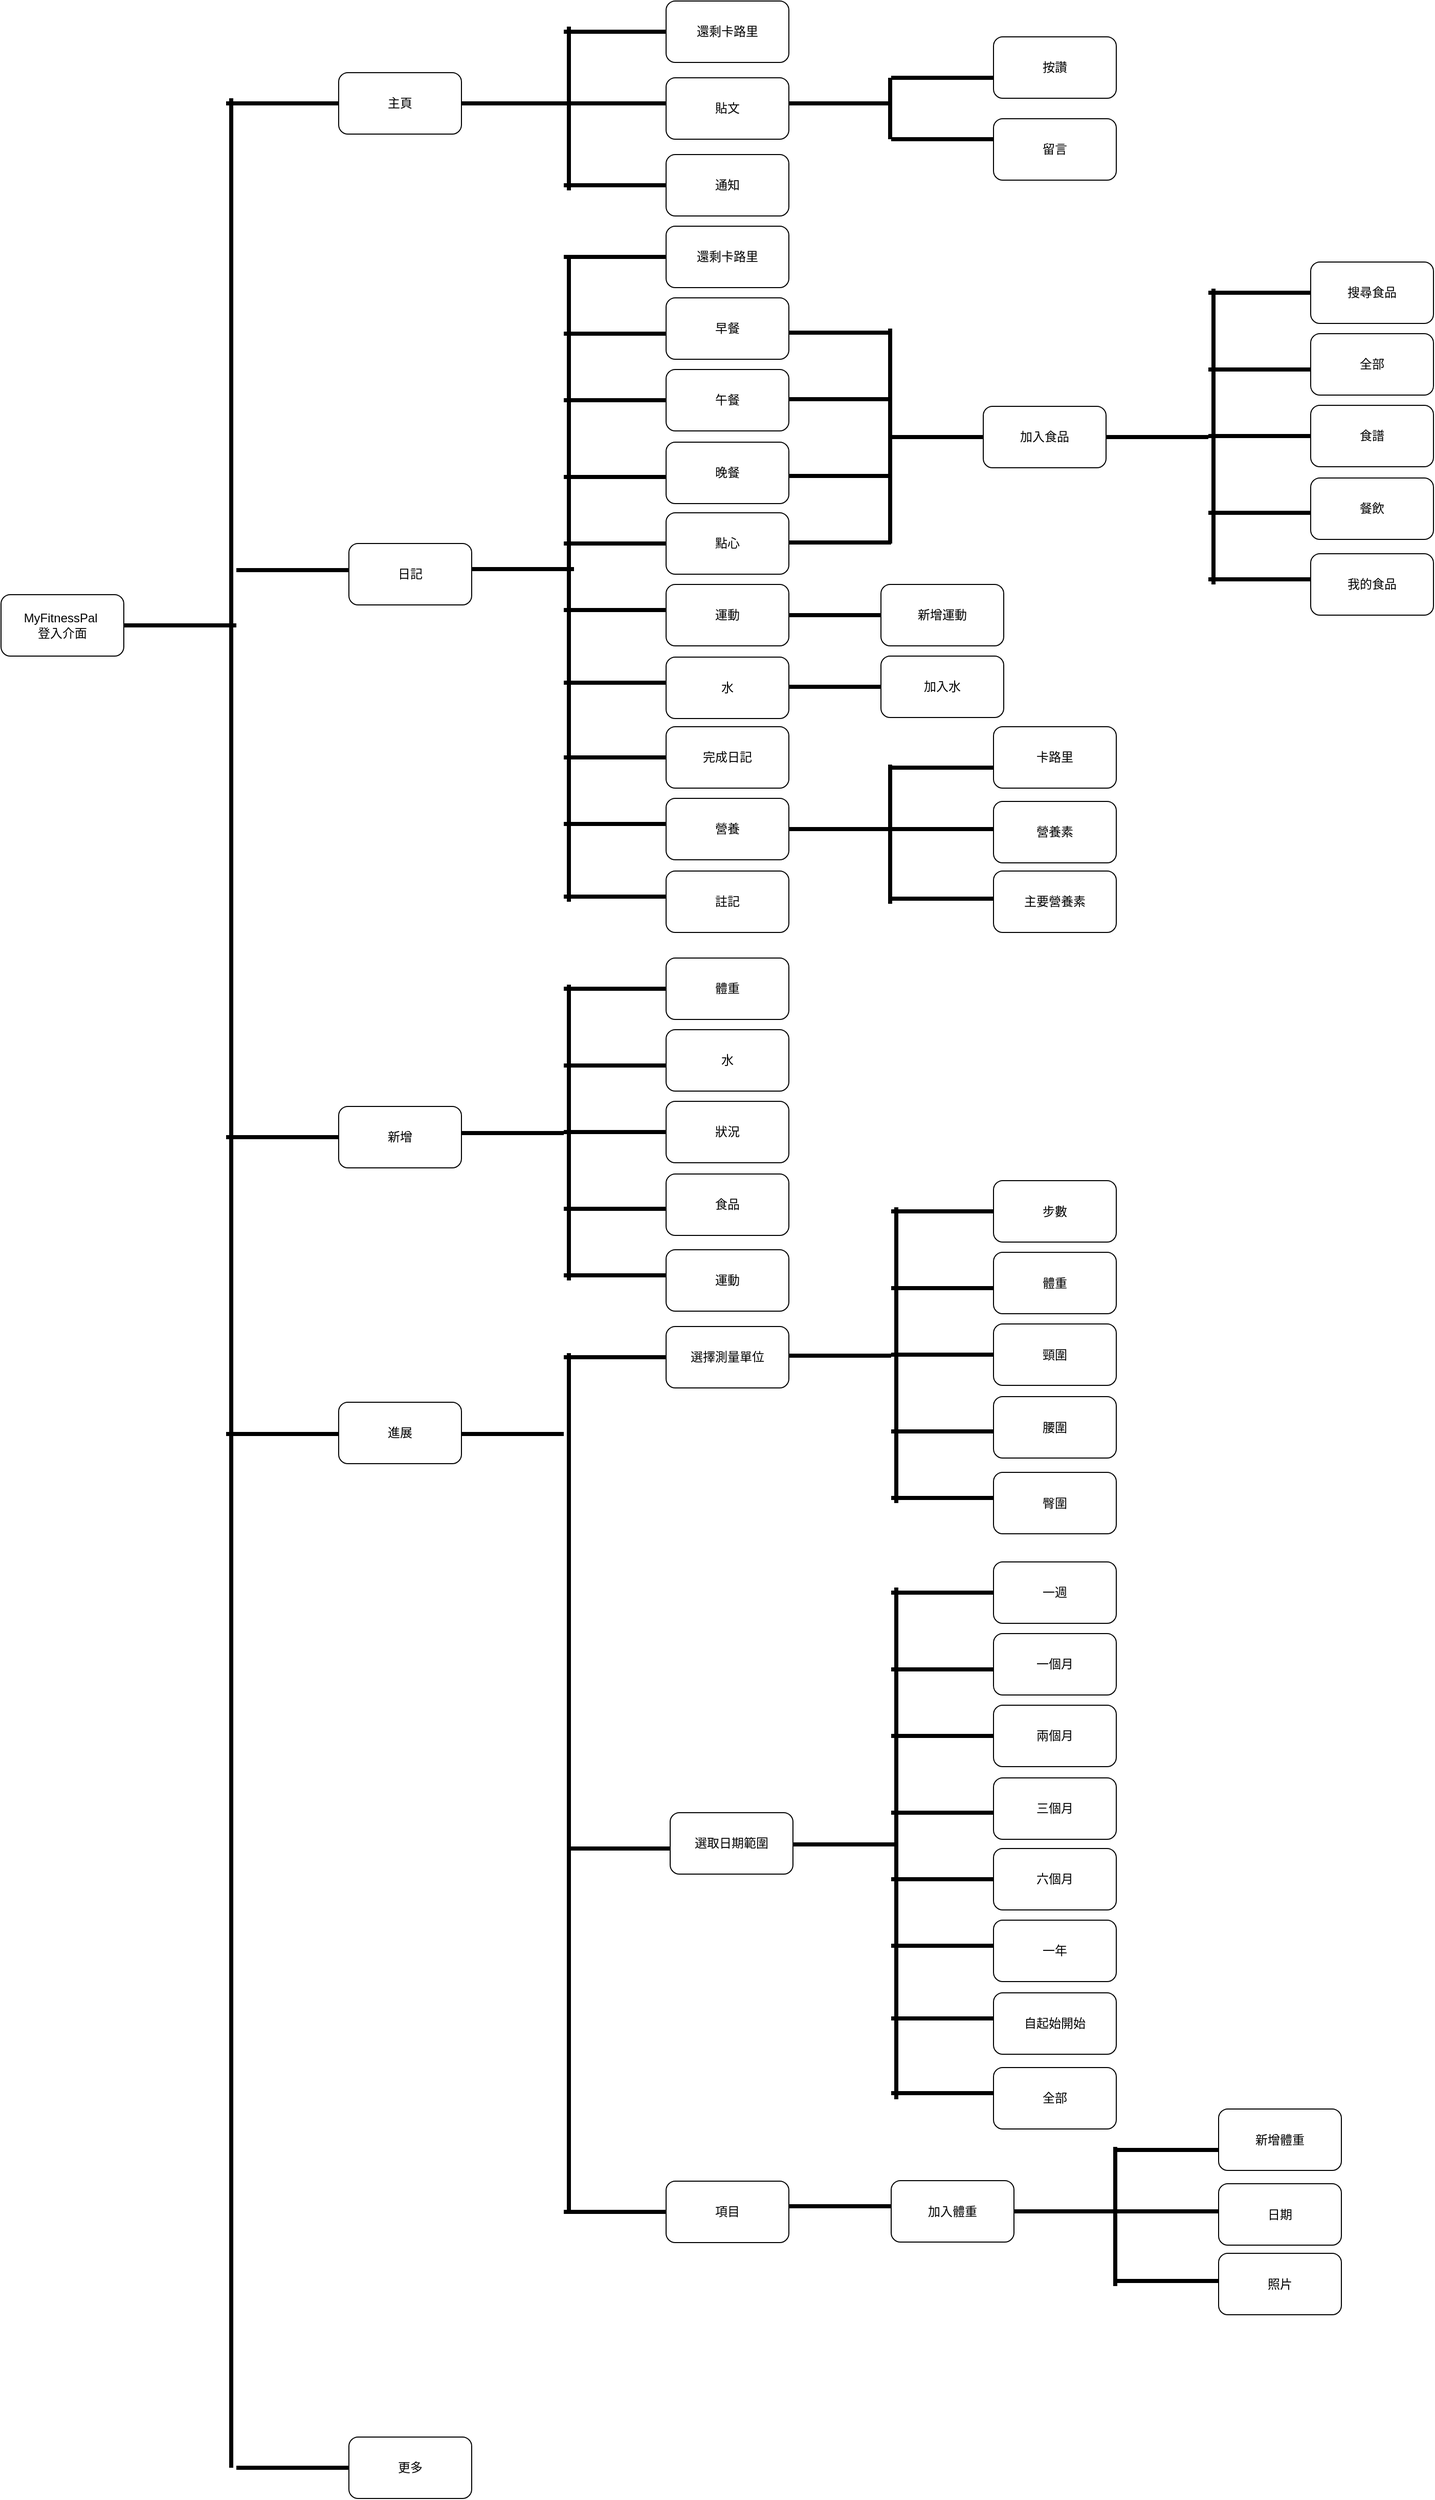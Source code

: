 <mxfile version="14.6.6" type="github">
  <diagram name="Page-1" id="9c096ad6-e400-ecc8-3e38-643d2caac077">
    <mxGraphModel dx="1351" dy="2116" grid="1" gridSize="10" guides="1" tooltips="1" connect="1" arrows="1" fold="1" page="1" pageScale="1.5" pageWidth="1169" pageHeight="826" background="#ffffff" math="0" shadow="0">
      <root>
        <mxCell id="0" style=";html=1;" />
        <mxCell id="1" style=";html=1;" parent="0" />
        <mxCell id="jpYt6es3VZ6jKKZ6gmWX-1" value="MyFitnessPal&amp;nbsp;&lt;br&gt;登入介面" style="rounded=1;whiteSpace=wrap;html=1;" vertex="1" parent="1">
          <mxGeometry x="260" y="390" width="120" height="60" as="geometry" />
        </mxCell>
        <mxCell id="jpYt6es3VZ6jKKZ6gmWX-4" value="" style="line;strokeWidth=4;html=1;perimeter=backbonePerimeter;points=[];outlineConnect=0;" vertex="1" parent="1">
          <mxGeometry x="490" y="361" width="110" height="10" as="geometry" />
        </mxCell>
        <mxCell id="jpYt6es3VZ6jKKZ6gmWX-7" value="" style="line;strokeWidth=4;html=1;perimeter=backbonePerimeter;points=[];outlineConnect=0;" vertex="1" parent="1">
          <mxGeometry x="480" y="915" width="110" height="10" as="geometry" />
        </mxCell>
        <mxCell id="jpYt6es3VZ6jKKZ6gmWX-8" value="" style="line;strokeWidth=4;html=1;perimeter=backbonePerimeter;points=[];outlineConnect=0;" vertex="1" parent="1">
          <mxGeometry x="480" y="1205" width="110" height="10" as="geometry" />
        </mxCell>
        <mxCell id="jpYt6es3VZ6jKKZ6gmWX-9" value="" style="line;strokeWidth=4;html=1;perimeter=backbonePerimeter;points=[];outlineConnect=0;flipH=0;flipV=1;" vertex="1" parent="1">
          <mxGeometry x="490" y="2215" width="110" height="10" as="geometry" />
        </mxCell>
        <mxCell id="jpYt6es3VZ6jKKZ6gmWX-10" value="" style="line;strokeWidth=4;html=1;perimeter=backbonePerimeter;points=[];outlineConnect=0;" vertex="1" parent="1">
          <mxGeometry x="380" y="300" width="110" height="240" as="geometry" />
        </mxCell>
        <mxCell id="jpYt6es3VZ6jKKZ6gmWX-12" value="主頁" style="rounded=1;whiteSpace=wrap;html=1;" vertex="1" parent="1">
          <mxGeometry x="590" y="-120" width="120" height="60" as="geometry" />
        </mxCell>
        <mxCell id="jpYt6es3VZ6jKKZ6gmWX-13" value="進展" style="rounded=1;whiteSpace=wrap;html=1;" vertex="1" parent="1">
          <mxGeometry x="590" y="1179" width="120" height="60" as="geometry" />
        </mxCell>
        <mxCell id="jpYt6es3VZ6jKKZ6gmWX-14" value="新增" style="rounded=1;whiteSpace=wrap;html=1;" vertex="1" parent="1">
          <mxGeometry x="590" y="890" width="120" height="60" as="geometry" />
        </mxCell>
        <mxCell id="jpYt6es3VZ6jKKZ6gmWX-15" value="日記" style="rounded=1;whiteSpace=wrap;html=1;" vertex="1" parent="1">
          <mxGeometry x="600" y="340" width="120" height="60" as="geometry" />
        </mxCell>
        <mxCell id="jpYt6es3VZ6jKKZ6gmWX-16" value="" style="line;strokeWidth=4;html=1;perimeter=backbonePerimeter;points=[];outlineConnect=0;" vertex="1" parent="1">
          <mxGeometry x="480" y="-95" width="110" height="10" as="geometry" />
        </mxCell>
        <mxCell id="jpYt6es3VZ6jKKZ6gmWX-17" value="更多" style="rounded=1;whiteSpace=wrap;html=1;flipH=1;flipV=0;" vertex="1" parent="1">
          <mxGeometry x="600" y="2190" width="120" height="60" as="geometry" />
        </mxCell>
        <mxCell id="jpYt6es3VZ6jKKZ6gmWX-20" value="" style="line;strokeWidth=4;html=1;perimeter=backbonePerimeter;points=[];outlineConnect=0;" vertex="1" parent="1">
          <mxGeometry x="710" y="-95" width="100" height="10" as="geometry" />
        </mxCell>
        <mxCell id="jpYt6es3VZ6jKKZ6gmWX-21" value="" style="line;strokeWidth=4;direction=south;html=1;perimeter=backbonePerimeter;points=[];outlineConnect=0;" vertex="1" parent="1">
          <mxGeometry x="810" y="-165" width="10" height="160" as="geometry" />
        </mxCell>
        <mxCell id="jpYt6es3VZ6jKKZ6gmWX-22" value="" style="line;strokeWidth=4;html=1;perimeter=backbonePerimeter;points=[];outlineConnect=0;" vertex="1" parent="1">
          <mxGeometry x="810" y="-165" width="100" height="10" as="geometry" />
        </mxCell>
        <mxCell id="jpYt6es3VZ6jKKZ6gmWX-23" value="" style="line;strokeWidth=4;html=1;perimeter=backbonePerimeter;points=[];outlineConnect=0;" vertex="1" parent="1">
          <mxGeometry x="810" y="-15" width="100" height="10" as="geometry" />
        </mxCell>
        <mxCell id="jpYt6es3VZ6jKKZ6gmWX-24" value="" style="line;strokeWidth=4;html=1;perimeter=backbonePerimeter;points=[];outlineConnect=0;" vertex="1" parent="1">
          <mxGeometry x="810" y="-95" width="100" height="10" as="geometry" />
        </mxCell>
        <mxCell id="jpYt6es3VZ6jKKZ6gmWX-25" value="通知" style="rounded=1;whiteSpace=wrap;html=1;" vertex="1" parent="1">
          <mxGeometry x="910" y="-40" width="120" height="60" as="geometry" />
        </mxCell>
        <mxCell id="jpYt6es3VZ6jKKZ6gmWX-26" value="貼文" style="rounded=1;whiteSpace=wrap;html=1;" vertex="1" parent="1">
          <mxGeometry x="910" y="-115" width="120" height="60" as="geometry" />
        </mxCell>
        <mxCell id="jpYt6es3VZ6jKKZ6gmWX-27" value="還剩卡路里" style="rounded=1;whiteSpace=wrap;html=1;" vertex="1" parent="1">
          <mxGeometry x="910" y="-190" width="120" height="60" as="geometry" />
        </mxCell>
        <mxCell id="jpYt6es3VZ6jKKZ6gmWX-28" value="" style="line;strokeWidth=4;html=1;perimeter=backbonePerimeter;points=[];outlineConnect=0;" vertex="1" parent="1">
          <mxGeometry x="1130" y="-60" width="100" height="10" as="geometry" />
        </mxCell>
        <mxCell id="jpYt6es3VZ6jKKZ6gmWX-29" value="" style="line;strokeWidth=4;html=1;perimeter=backbonePerimeter;points=[];outlineConnect=0;" vertex="1" parent="1">
          <mxGeometry x="1030" y="-95" width="100" height="10" as="geometry" />
        </mxCell>
        <mxCell id="jpYt6es3VZ6jKKZ6gmWX-30" value="" style="line;strokeWidth=4;html=1;perimeter=backbonePerimeter;points=[];outlineConnect=0;" vertex="1" parent="1">
          <mxGeometry x="1130" y="-120" width="100" height="10" as="geometry" />
        </mxCell>
        <mxCell id="jpYt6es3VZ6jKKZ6gmWX-31" value="" style="line;strokeWidth=4;direction=south;html=1;perimeter=backbonePerimeter;points=[];outlineConnect=0;" vertex="1" parent="1">
          <mxGeometry x="1124" y="-115" width="10" height="60" as="geometry" />
        </mxCell>
        <mxCell id="jpYt6es3VZ6jKKZ6gmWX-32" value="留言" style="rounded=1;whiteSpace=wrap;html=1;" vertex="1" parent="1">
          <mxGeometry x="1230" y="-75" width="120" height="60" as="geometry" />
        </mxCell>
        <mxCell id="jpYt6es3VZ6jKKZ6gmWX-33" value="按讚" style="rounded=1;whiteSpace=wrap;html=1;" vertex="1" parent="1">
          <mxGeometry x="1230" y="-155" width="120" height="60" as="geometry" />
        </mxCell>
        <mxCell id="jpYt6es3VZ6jKKZ6gmWX-34" value="" style="line;strokeWidth=4;html=1;perimeter=backbonePerimeter;points=[];outlineConnect=0;" vertex="1" parent="1">
          <mxGeometry x="720" y="360" width="100" height="10" as="geometry" />
        </mxCell>
        <mxCell id="jpYt6es3VZ6jKKZ6gmWX-36" value="" style="line;strokeWidth=4;direction=south;html=1;perimeter=backbonePerimeter;points=[];outlineConnect=0;" vertex="1" parent="1">
          <mxGeometry x="810" y="60" width="10" height="630" as="geometry" />
        </mxCell>
        <mxCell id="jpYt6es3VZ6jKKZ6gmWX-37" value="" style="line;strokeWidth=4;html=1;perimeter=backbonePerimeter;points=[];outlineConnect=0;" vertex="1" parent="1">
          <mxGeometry x="810" y="55" width="100" height="10" as="geometry" />
        </mxCell>
        <mxCell id="jpYt6es3VZ6jKKZ6gmWX-38" value="" style="line;strokeWidth=4;html=1;perimeter=backbonePerimeter;points=[];outlineConnect=0;" vertex="1" parent="1">
          <mxGeometry x="810" y="335" width="100" height="10" as="geometry" />
        </mxCell>
        <mxCell id="jpYt6es3VZ6jKKZ6gmWX-39" value="" style="line;strokeWidth=4;html=1;perimeter=backbonePerimeter;points=[];outlineConnect=0;" vertex="1" parent="1">
          <mxGeometry x="810" y="400" width="100" height="10" as="geometry" />
        </mxCell>
        <mxCell id="jpYt6es3VZ6jKKZ6gmWX-40" value="" style="line;strokeWidth=4;html=1;perimeter=backbonePerimeter;points=[];outlineConnect=0;" vertex="1" parent="1">
          <mxGeometry x="810" y="130" width="100" height="10" as="geometry" />
        </mxCell>
        <mxCell id="jpYt6es3VZ6jKKZ6gmWX-41" value="" style="line;strokeWidth=4;html=1;perimeter=backbonePerimeter;points=[];outlineConnect=0;" vertex="1" parent="1">
          <mxGeometry x="810" y="195" width="100" height="10" as="geometry" />
        </mxCell>
        <mxCell id="jpYt6es3VZ6jKKZ6gmWX-42" value="" style="line;strokeWidth=4;html=1;perimeter=backbonePerimeter;points=[];outlineConnect=0;" vertex="1" parent="1">
          <mxGeometry x="810" y="270" width="100" height="10" as="geometry" />
        </mxCell>
        <mxCell id="jpYt6es3VZ6jKKZ6gmWX-44" value="" style="line;strokeWidth=4;direction=south;html=1;perimeter=backbonePerimeter;points=[];outlineConnect=0;" vertex="1" parent="1">
          <mxGeometry x="480" y="-95" width="10" height="2315" as="geometry" />
        </mxCell>
        <mxCell id="jpYt6es3VZ6jKKZ6gmWX-45" value="還剩卡路里" style="rounded=1;whiteSpace=wrap;html=1;" vertex="1" parent="1">
          <mxGeometry x="910" y="30" width="120" height="60" as="geometry" />
        </mxCell>
        <mxCell id="jpYt6es3VZ6jKKZ6gmWX-46" value="早餐" style="rounded=1;whiteSpace=wrap;html=1;" vertex="1" parent="1">
          <mxGeometry x="910" y="100" width="120" height="60" as="geometry" />
        </mxCell>
        <mxCell id="jpYt6es3VZ6jKKZ6gmWX-47" value="午餐" style="rounded=1;whiteSpace=wrap;html=1;" vertex="1" parent="1">
          <mxGeometry x="910" y="170" width="120" height="60" as="geometry" />
        </mxCell>
        <mxCell id="jpYt6es3VZ6jKKZ6gmWX-48" value="晚餐" style="rounded=1;whiteSpace=wrap;html=1;" vertex="1" parent="1">
          <mxGeometry x="910" y="241" width="120" height="60" as="geometry" />
        </mxCell>
        <mxCell id="jpYt6es3VZ6jKKZ6gmWX-49" value="點心" style="rounded=1;whiteSpace=wrap;html=1;" vertex="1" parent="1">
          <mxGeometry x="910" y="310" width="120" height="60" as="geometry" />
        </mxCell>
        <mxCell id="jpYt6es3VZ6jKKZ6gmWX-50" value="運動" style="rounded=1;whiteSpace=wrap;html=1;" vertex="1" parent="1">
          <mxGeometry x="910" y="380" width="120" height="60" as="geometry" />
        </mxCell>
        <mxCell id="jpYt6es3VZ6jKKZ6gmWX-51" value="" style="line;strokeWidth=4;html=1;perimeter=backbonePerimeter;points=[];outlineConnect=0;" vertex="1" parent="1">
          <mxGeometry x="810" y="471" width="100" height="10" as="geometry" />
        </mxCell>
        <mxCell id="jpYt6es3VZ6jKKZ6gmWX-52" value="水" style="rounded=1;whiteSpace=wrap;html=1;" vertex="1" parent="1">
          <mxGeometry x="910" y="451" width="120" height="60" as="geometry" />
        </mxCell>
        <mxCell id="jpYt6es3VZ6jKKZ6gmWX-53" value="" style="line;strokeWidth=4;html=1;perimeter=backbonePerimeter;points=[];outlineConnect=0;" vertex="1" parent="1">
          <mxGeometry x="810" y="544" width="100" height="10" as="geometry" />
        </mxCell>
        <mxCell id="jpYt6es3VZ6jKKZ6gmWX-54" value="" style="line;strokeWidth=4;html=1;perimeter=backbonePerimeter;points=[];outlineConnect=0;" vertex="1" parent="1">
          <mxGeometry x="810" y="609" width="100" height="10" as="geometry" />
        </mxCell>
        <mxCell id="jpYt6es3VZ6jKKZ6gmWX-55" value="完成日記" style="rounded=1;whiteSpace=wrap;html=1;" vertex="1" parent="1">
          <mxGeometry x="910" y="519" width="120" height="60" as="geometry" />
        </mxCell>
        <mxCell id="jpYt6es3VZ6jKKZ6gmWX-56" value="營養" style="rounded=1;whiteSpace=wrap;html=1;" vertex="1" parent="1">
          <mxGeometry x="910" y="589" width="120" height="60" as="geometry" />
        </mxCell>
        <mxCell id="jpYt6es3VZ6jKKZ6gmWX-57" value="" style="line;strokeWidth=4;html=1;perimeter=backbonePerimeter;points=[];outlineConnect=0;" vertex="1" parent="1">
          <mxGeometry x="810" y="680" width="100" height="10" as="geometry" />
        </mxCell>
        <mxCell id="jpYt6es3VZ6jKKZ6gmWX-58" value="註記" style="rounded=1;whiteSpace=wrap;html=1;" vertex="1" parent="1">
          <mxGeometry x="910" y="660" width="120" height="60" as="geometry" />
        </mxCell>
        <mxCell id="jpYt6es3VZ6jKKZ6gmWX-78" value="" style="line;strokeWidth=4;html=1;perimeter=backbonePerimeter;points=[];outlineConnect=0;direction=east;" vertex="1" parent="1">
          <mxGeometry x="1030" y="334" width="100" height="10" as="geometry" />
        </mxCell>
        <mxCell id="jpYt6es3VZ6jKKZ6gmWX-79" value="" style="line;strokeWidth=4;html=1;perimeter=backbonePerimeter;points=[];outlineConnect=0;direction=east;" vertex="1" parent="1">
          <mxGeometry x="1030" y="129" width="100" height="10" as="geometry" />
        </mxCell>
        <mxCell id="jpYt6es3VZ6jKKZ6gmWX-80" value="" style="line;strokeWidth=4;html=1;perimeter=backbonePerimeter;points=[];outlineConnect=0;direction=east;" vertex="1" parent="1">
          <mxGeometry x="1030" y="194" width="100" height="10" as="geometry" />
        </mxCell>
        <mxCell id="jpYt6es3VZ6jKKZ6gmWX-81" value="" style="line;strokeWidth=4;html=1;perimeter=backbonePerimeter;points=[];outlineConnect=0;direction=east;" vertex="1" parent="1">
          <mxGeometry x="1030" y="269" width="100" height="10" as="geometry" />
        </mxCell>
        <mxCell id="jpYt6es3VZ6jKKZ6gmWX-87" value="" style="line;strokeWidth=4;direction=south;html=1;perimeter=backbonePerimeter;points=[];outlineConnect=0;" vertex="1" parent="1">
          <mxGeometry x="1124" y="130" width="10" height="210" as="geometry" />
        </mxCell>
        <mxCell id="jpYt6es3VZ6jKKZ6gmWX-88" value="" style="line;strokeWidth=4;html=1;perimeter=backbonePerimeter;points=[];outlineConnect=0;direction=east;" vertex="1" parent="1">
          <mxGeometry x="1130" y="231" width="100" height="10" as="geometry" />
        </mxCell>
        <mxCell id="jpYt6es3VZ6jKKZ6gmWX-89" value="加入食品" style="rounded=1;whiteSpace=wrap;html=1;" vertex="1" parent="1">
          <mxGeometry x="1220" y="206" width="120" height="60" as="geometry" />
        </mxCell>
        <mxCell id="jpYt6es3VZ6jKKZ6gmWX-96" value="" style="line;strokeWidth=4;html=1;perimeter=backbonePerimeter;points=[];outlineConnect=0;direction=east;" vertex="1" parent="1">
          <mxGeometry x="1340" y="231" width="100" height="10" as="geometry" />
        </mxCell>
        <mxCell id="jpYt6es3VZ6jKKZ6gmWX-97" value="" style="line;strokeWidth=4;html=1;perimeter=backbonePerimeter;points=[];outlineConnect=0;" vertex="1" parent="1">
          <mxGeometry x="1440" y="90" width="100" height="10" as="geometry" />
        </mxCell>
        <mxCell id="jpYt6es3VZ6jKKZ6gmWX-98" value="" style="line;strokeWidth=4;html=1;perimeter=backbonePerimeter;points=[];outlineConnect=0;" vertex="1" parent="1">
          <mxGeometry x="1440" y="370" width="100" height="10" as="geometry" />
        </mxCell>
        <mxCell id="jpYt6es3VZ6jKKZ6gmWX-99" value="" style="line;strokeWidth=4;html=1;perimeter=backbonePerimeter;points=[];outlineConnect=0;" vertex="1" parent="1">
          <mxGeometry x="1440" y="165" width="100" height="10" as="geometry" />
        </mxCell>
        <mxCell id="jpYt6es3VZ6jKKZ6gmWX-100" value="" style="line;strokeWidth=4;html=1;perimeter=backbonePerimeter;points=[];outlineConnect=0;" vertex="1" parent="1">
          <mxGeometry x="1440" y="230" width="100" height="10" as="geometry" />
        </mxCell>
        <mxCell id="jpYt6es3VZ6jKKZ6gmWX-101" value="" style="line;strokeWidth=4;html=1;perimeter=backbonePerimeter;points=[];outlineConnect=0;" vertex="1" parent="1">
          <mxGeometry x="1440" y="305" width="100" height="10" as="geometry" />
        </mxCell>
        <mxCell id="jpYt6es3VZ6jKKZ6gmWX-102" value="搜尋食品" style="rounded=1;whiteSpace=wrap;html=1;" vertex="1" parent="1">
          <mxGeometry x="1540" y="65" width="120" height="60" as="geometry" />
        </mxCell>
        <mxCell id="jpYt6es3VZ6jKKZ6gmWX-103" value="全部" style="rounded=1;whiteSpace=wrap;html=1;" vertex="1" parent="1">
          <mxGeometry x="1540" y="135" width="120" height="60" as="geometry" />
        </mxCell>
        <mxCell id="jpYt6es3VZ6jKKZ6gmWX-104" value="食譜" style="rounded=1;whiteSpace=wrap;html=1;" vertex="1" parent="1">
          <mxGeometry x="1540" y="205" width="120" height="60" as="geometry" />
        </mxCell>
        <mxCell id="jpYt6es3VZ6jKKZ6gmWX-105" value="餐飲" style="rounded=1;whiteSpace=wrap;html=1;" vertex="1" parent="1">
          <mxGeometry x="1540" y="276" width="120" height="60" as="geometry" />
        </mxCell>
        <mxCell id="jpYt6es3VZ6jKKZ6gmWX-106" value="我的食品" style="rounded=1;whiteSpace=wrap;html=1;" vertex="1" parent="1">
          <mxGeometry x="1540" y="350" width="120" height="60" as="geometry" />
        </mxCell>
        <mxCell id="jpYt6es3VZ6jKKZ6gmWX-107" value="" style="line;strokeWidth=4;direction=south;html=1;perimeter=backbonePerimeter;points=[];outlineConnect=0;" vertex="1" parent="1">
          <mxGeometry x="1440" y="91" width="10" height="289" as="geometry" />
        </mxCell>
        <mxCell id="jpYt6es3VZ6jKKZ6gmWX-110" value="" style="line;strokeWidth=4;html=1;perimeter=backbonePerimeter;points=[];outlineConnect=0;direction=east;" vertex="1" parent="1">
          <mxGeometry x="1030" y="405" width="100" height="10" as="geometry" />
        </mxCell>
        <mxCell id="jpYt6es3VZ6jKKZ6gmWX-111" value="新增運動" style="rounded=1;whiteSpace=wrap;html=1;" vertex="1" parent="1">
          <mxGeometry x="1120" y="380" width="120" height="60" as="geometry" />
        </mxCell>
        <mxCell id="jpYt6es3VZ6jKKZ6gmWX-112" value="" style="line;strokeWidth=4;html=1;perimeter=backbonePerimeter;points=[];outlineConnect=0;direction=east;" vertex="1" parent="1">
          <mxGeometry x="1030" y="475" width="100" height="10" as="geometry" />
        </mxCell>
        <mxCell id="jpYt6es3VZ6jKKZ6gmWX-113" value="加入水" style="rounded=1;whiteSpace=wrap;html=1;" vertex="1" parent="1">
          <mxGeometry x="1120" y="450" width="120" height="60" as="geometry" />
        </mxCell>
        <mxCell id="jpYt6es3VZ6jKKZ6gmWX-114" value="" style="line;strokeWidth=4;html=1;perimeter=backbonePerimeter;points=[];outlineConnect=0;" vertex="1" parent="1">
          <mxGeometry x="1130" y="614" width="100" height="10" as="geometry" />
        </mxCell>
        <mxCell id="jpYt6es3VZ6jKKZ6gmWX-115" value="" style="line;strokeWidth=4;html=1;perimeter=backbonePerimeter;points=[];outlineConnect=0;" vertex="1" parent="1">
          <mxGeometry x="1030" y="614" width="100" height="10" as="geometry" />
        </mxCell>
        <mxCell id="jpYt6es3VZ6jKKZ6gmWX-116" value="" style="line;strokeWidth=4;html=1;perimeter=backbonePerimeter;points=[];outlineConnect=0;" vertex="1" parent="1">
          <mxGeometry x="1130" y="554" width="100" height="10" as="geometry" />
        </mxCell>
        <mxCell id="jpYt6es3VZ6jKKZ6gmWX-117" value="" style="line;strokeWidth=4;direction=south;html=1;perimeter=backbonePerimeter;points=[];outlineConnect=0;" vertex="1" parent="1">
          <mxGeometry x="1124" y="556" width="10" height="136" as="geometry" />
        </mxCell>
        <mxCell id="jpYt6es3VZ6jKKZ6gmWX-118" value="營養素" style="rounded=1;whiteSpace=wrap;html=1;" vertex="1" parent="1">
          <mxGeometry x="1230" y="592" width="120" height="60" as="geometry" />
        </mxCell>
        <mxCell id="jpYt6es3VZ6jKKZ6gmWX-119" value="卡路里" style="rounded=1;whiteSpace=wrap;html=1;" vertex="1" parent="1">
          <mxGeometry x="1230" y="519" width="120" height="60" as="geometry" />
        </mxCell>
        <mxCell id="jpYt6es3VZ6jKKZ6gmWX-120" value="" style="line;strokeWidth=4;html=1;perimeter=backbonePerimeter;points=[];outlineConnect=0;" vertex="1" parent="1">
          <mxGeometry x="1130" y="682" width="100" height="10" as="geometry" />
        </mxCell>
        <mxCell id="jpYt6es3VZ6jKKZ6gmWX-121" value="主要營養素" style="rounded=1;whiteSpace=wrap;html=1;" vertex="1" parent="1">
          <mxGeometry x="1230" y="660" width="120" height="60" as="geometry" />
        </mxCell>
        <mxCell id="jpYt6es3VZ6jKKZ6gmWX-122" value="" style="line;strokeWidth=4;html=1;perimeter=backbonePerimeter;points=[];outlineConnect=0;direction=east;" vertex="1" parent="1">
          <mxGeometry x="710" y="911" width="100" height="10" as="geometry" />
        </mxCell>
        <mxCell id="jpYt6es3VZ6jKKZ6gmWX-123" value="" style="line;strokeWidth=4;html=1;perimeter=backbonePerimeter;points=[];outlineConnect=0;" vertex="1" parent="1">
          <mxGeometry x="810" y="770" width="100" height="10" as="geometry" />
        </mxCell>
        <mxCell id="jpYt6es3VZ6jKKZ6gmWX-124" value="" style="line;strokeWidth=4;html=1;perimeter=backbonePerimeter;points=[];outlineConnect=0;" vertex="1" parent="1">
          <mxGeometry x="810" y="1050" width="100" height="10" as="geometry" />
        </mxCell>
        <mxCell id="jpYt6es3VZ6jKKZ6gmWX-125" value="" style="line;strokeWidth=4;html=1;perimeter=backbonePerimeter;points=[];outlineConnect=0;" vertex="1" parent="1">
          <mxGeometry x="810" y="845" width="100" height="10" as="geometry" />
        </mxCell>
        <mxCell id="jpYt6es3VZ6jKKZ6gmWX-126" value="" style="line;strokeWidth=4;html=1;perimeter=backbonePerimeter;points=[];outlineConnect=0;" vertex="1" parent="1">
          <mxGeometry x="810" y="910" width="100" height="10" as="geometry" />
        </mxCell>
        <mxCell id="jpYt6es3VZ6jKKZ6gmWX-127" value="" style="line;strokeWidth=4;html=1;perimeter=backbonePerimeter;points=[];outlineConnect=0;" vertex="1" parent="1">
          <mxGeometry x="810" y="985" width="100" height="10" as="geometry" />
        </mxCell>
        <mxCell id="jpYt6es3VZ6jKKZ6gmWX-128" value="體重" style="rounded=1;whiteSpace=wrap;html=1;" vertex="1" parent="1">
          <mxGeometry x="910" y="745" width="120" height="60" as="geometry" />
        </mxCell>
        <mxCell id="jpYt6es3VZ6jKKZ6gmWX-129" value="水" style="rounded=1;whiteSpace=wrap;html=1;" vertex="1" parent="1">
          <mxGeometry x="910" y="815" width="120" height="60" as="geometry" />
        </mxCell>
        <mxCell id="jpYt6es3VZ6jKKZ6gmWX-130" value="狀況" style="rounded=1;whiteSpace=wrap;html=1;" vertex="1" parent="1">
          <mxGeometry x="910" y="885" width="120" height="60" as="geometry" />
        </mxCell>
        <mxCell id="jpYt6es3VZ6jKKZ6gmWX-131" value="食品" style="rounded=1;whiteSpace=wrap;html=1;" vertex="1" parent="1">
          <mxGeometry x="910" y="956" width="120" height="60" as="geometry" />
        </mxCell>
        <mxCell id="jpYt6es3VZ6jKKZ6gmWX-132" value="運動" style="rounded=1;whiteSpace=wrap;html=1;" vertex="1" parent="1">
          <mxGeometry x="910" y="1030" width="120" height="60" as="geometry" />
        </mxCell>
        <mxCell id="jpYt6es3VZ6jKKZ6gmWX-133" value="" style="line;strokeWidth=4;direction=south;html=1;perimeter=backbonePerimeter;points=[];outlineConnect=0;" vertex="1" parent="1">
          <mxGeometry x="810" y="771" width="10" height="289" as="geometry" />
        </mxCell>
        <mxCell id="jpYt6es3VZ6jKKZ6gmWX-134" value="" style="line;strokeWidth=4;html=1;perimeter=backbonePerimeter;points=[];outlineConnect=0;direction=east;" vertex="1" parent="1">
          <mxGeometry x="710" y="1205" width="100" height="10" as="geometry" />
        </mxCell>
        <mxCell id="jpYt6es3VZ6jKKZ6gmWX-135" value="" style="line;strokeWidth=4;html=1;perimeter=backbonePerimeter;points=[];outlineConnect=0;" vertex="1" parent="1">
          <mxGeometry x="810" y="1130" width="100" height="10" as="geometry" />
        </mxCell>
        <mxCell id="jpYt6es3VZ6jKKZ6gmWX-137" value="" style="line;strokeWidth=4;html=1;perimeter=backbonePerimeter;points=[];outlineConnect=0;" vertex="1" parent="1">
          <mxGeometry x="814" y="1610" width="100" height="10" as="geometry" />
        </mxCell>
        <mxCell id="jpYt6es3VZ6jKKZ6gmWX-138" value="" style="line;strokeWidth=4;html=1;perimeter=backbonePerimeter;points=[];outlineConnect=0;" vertex="1" parent="1">
          <mxGeometry x="810" y="1965" width="100" height="10" as="geometry" />
        </mxCell>
        <mxCell id="jpYt6es3VZ6jKKZ6gmWX-140" value="選擇測量單位" style="rounded=1;whiteSpace=wrap;html=1;" vertex="1" parent="1">
          <mxGeometry x="910" y="1105" width="120" height="60" as="geometry" />
        </mxCell>
        <mxCell id="jpYt6es3VZ6jKKZ6gmWX-141" value="選取日期範圍" style="rounded=1;whiteSpace=wrap;html=1;" vertex="1" parent="1">
          <mxGeometry x="914" y="1580" width="120" height="60" as="geometry" />
        </mxCell>
        <mxCell id="jpYt6es3VZ6jKKZ6gmWX-142" value="項目" style="rounded=1;whiteSpace=wrap;html=1;" vertex="1" parent="1">
          <mxGeometry x="910" y="1940" width="120" height="60" as="geometry" />
        </mxCell>
        <mxCell id="jpYt6es3VZ6jKKZ6gmWX-145" value="" style="line;strokeWidth=4;direction=south;html=1;perimeter=backbonePerimeter;points=[];outlineConnect=0;" vertex="1" parent="1">
          <mxGeometry x="810" y="1131" width="10" height="839" as="geometry" />
        </mxCell>
        <mxCell id="jpYt6es3VZ6jKKZ6gmWX-146" value="" style="line;strokeWidth=4;html=1;perimeter=backbonePerimeter;points=[];outlineConnect=0;direction=east;" vertex="1" parent="1">
          <mxGeometry x="1030" y="1128.5" width="100" height="10" as="geometry" />
        </mxCell>
        <mxCell id="jpYt6es3VZ6jKKZ6gmWX-147" value="" style="line;strokeWidth=4;html=1;perimeter=backbonePerimeter;points=[];outlineConnect=0;" vertex="1" parent="1">
          <mxGeometry x="1130" y="987.5" width="100" height="10" as="geometry" />
        </mxCell>
        <mxCell id="jpYt6es3VZ6jKKZ6gmWX-148" value="" style="line;strokeWidth=4;html=1;perimeter=backbonePerimeter;points=[];outlineConnect=0;" vertex="1" parent="1">
          <mxGeometry x="1130" y="1267.5" width="100" height="10" as="geometry" />
        </mxCell>
        <mxCell id="jpYt6es3VZ6jKKZ6gmWX-149" value="" style="line;strokeWidth=4;html=1;perimeter=backbonePerimeter;points=[];outlineConnect=0;" vertex="1" parent="1">
          <mxGeometry x="1130" y="1062.5" width="100" height="10" as="geometry" />
        </mxCell>
        <mxCell id="jpYt6es3VZ6jKKZ6gmWX-150" value="" style="line;strokeWidth=4;html=1;perimeter=backbonePerimeter;points=[];outlineConnect=0;" vertex="1" parent="1">
          <mxGeometry x="1130" y="1127.5" width="100" height="10" as="geometry" />
        </mxCell>
        <mxCell id="jpYt6es3VZ6jKKZ6gmWX-151" value="" style="line;strokeWidth=4;html=1;perimeter=backbonePerimeter;points=[];outlineConnect=0;" vertex="1" parent="1">
          <mxGeometry x="1130" y="1202.5" width="100" height="10" as="geometry" />
        </mxCell>
        <mxCell id="jpYt6es3VZ6jKKZ6gmWX-152" value="步數" style="rounded=1;whiteSpace=wrap;html=1;" vertex="1" parent="1">
          <mxGeometry x="1230" y="962.5" width="120" height="60" as="geometry" />
        </mxCell>
        <mxCell id="jpYt6es3VZ6jKKZ6gmWX-153" value="體重" style="rounded=1;whiteSpace=wrap;html=1;" vertex="1" parent="1">
          <mxGeometry x="1230" y="1032.5" width="120" height="60" as="geometry" />
        </mxCell>
        <mxCell id="jpYt6es3VZ6jKKZ6gmWX-154" value="頸圍" style="rounded=1;whiteSpace=wrap;html=1;" vertex="1" parent="1">
          <mxGeometry x="1230" y="1102.5" width="120" height="60" as="geometry" />
        </mxCell>
        <mxCell id="jpYt6es3VZ6jKKZ6gmWX-155" value="腰圍" style="rounded=1;whiteSpace=wrap;html=1;" vertex="1" parent="1">
          <mxGeometry x="1230" y="1173.5" width="120" height="60" as="geometry" />
        </mxCell>
        <mxCell id="jpYt6es3VZ6jKKZ6gmWX-156" value="臀圍" style="rounded=1;whiteSpace=wrap;html=1;" vertex="1" parent="1">
          <mxGeometry x="1230" y="1247.5" width="120" height="60" as="geometry" />
        </mxCell>
        <mxCell id="jpYt6es3VZ6jKKZ6gmWX-157" value="" style="line;strokeWidth=4;direction=south;html=1;perimeter=backbonePerimeter;points=[];outlineConnect=0;" vertex="1" parent="1">
          <mxGeometry x="1130" y="988.5" width="10" height="289" as="geometry" />
        </mxCell>
        <mxCell id="jpYt6es3VZ6jKKZ6gmWX-158" value="" style="line;strokeWidth=4;html=1;perimeter=backbonePerimeter;points=[];outlineConnect=0;" vertex="1" parent="1">
          <mxGeometry x="1034" y="1606" width="100" height="10" as="geometry" />
        </mxCell>
        <mxCell id="jpYt6es3VZ6jKKZ6gmWX-159" value="" style="line;strokeWidth=4;html=1;perimeter=backbonePerimeter;points=[];outlineConnect=0;" vertex="1" parent="1">
          <mxGeometry x="1130" y="1360" width="100" height="10" as="geometry" />
        </mxCell>
        <mxCell id="jpYt6es3VZ6jKKZ6gmWX-160" value="" style="line;strokeWidth=4;html=1;perimeter=backbonePerimeter;points=[];outlineConnect=0;" vertex="1" parent="1">
          <mxGeometry x="1130" y="1640" width="100" height="10" as="geometry" />
        </mxCell>
        <mxCell id="jpYt6es3VZ6jKKZ6gmWX-161" value="" style="line;strokeWidth=4;html=1;perimeter=backbonePerimeter;points=[];outlineConnect=0;" vertex="1" parent="1">
          <mxGeometry x="1130" y="1705" width="100" height="10" as="geometry" />
        </mxCell>
        <mxCell id="jpYt6es3VZ6jKKZ6gmWX-162" value="" style="line;strokeWidth=4;html=1;perimeter=backbonePerimeter;points=[];outlineConnect=0;" vertex="1" parent="1">
          <mxGeometry x="1130" y="1435" width="100" height="10" as="geometry" />
        </mxCell>
        <mxCell id="jpYt6es3VZ6jKKZ6gmWX-163" value="" style="line;strokeWidth=4;html=1;perimeter=backbonePerimeter;points=[];outlineConnect=0;" vertex="1" parent="1">
          <mxGeometry x="1130" y="1500" width="100" height="10" as="geometry" />
        </mxCell>
        <mxCell id="jpYt6es3VZ6jKKZ6gmWX-164" value="" style="line;strokeWidth=4;html=1;perimeter=backbonePerimeter;points=[];outlineConnect=0;" vertex="1" parent="1">
          <mxGeometry x="1130" y="1575" width="100" height="10" as="geometry" />
        </mxCell>
        <mxCell id="jpYt6es3VZ6jKKZ6gmWX-165" value="一個月" style="rounded=1;whiteSpace=wrap;html=1;" vertex="1" parent="1">
          <mxGeometry x="1230" y="1405" width="120" height="60" as="geometry" />
        </mxCell>
        <mxCell id="jpYt6es3VZ6jKKZ6gmWX-166" value="兩個月" style="rounded=1;whiteSpace=wrap;html=1;" vertex="1" parent="1">
          <mxGeometry x="1230" y="1475" width="120" height="60" as="geometry" />
        </mxCell>
        <mxCell id="jpYt6es3VZ6jKKZ6gmWX-167" value="三個月" style="rounded=1;whiteSpace=wrap;html=1;" vertex="1" parent="1">
          <mxGeometry x="1230" y="1546" width="120" height="60" as="geometry" />
        </mxCell>
        <mxCell id="jpYt6es3VZ6jKKZ6gmWX-168" value="六個月" style="rounded=1;whiteSpace=wrap;html=1;" vertex="1" parent="1">
          <mxGeometry x="1230" y="1615" width="120" height="60" as="geometry" />
        </mxCell>
        <mxCell id="jpYt6es3VZ6jKKZ6gmWX-169" value="一年" style="rounded=1;whiteSpace=wrap;html=1;" vertex="1" parent="1">
          <mxGeometry x="1230" y="1685" width="120" height="60" as="geometry" />
        </mxCell>
        <mxCell id="jpYt6es3VZ6jKKZ6gmWX-170" value="" style="line;strokeWidth=4;html=1;perimeter=backbonePerimeter;points=[];outlineConnect=0;" vertex="1" parent="1">
          <mxGeometry x="1130" y="1776" width="100" height="10" as="geometry" />
        </mxCell>
        <mxCell id="jpYt6es3VZ6jKKZ6gmWX-171" value="自起始開始" style="rounded=1;whiteSpace=wrap;html=1;" vertex="1" parent="1">
          <mxGeometry x="1230" y="1756" width="120" height="60" as="geometry" />
        </mxCell>
        <mxCell id="jpYt6es3VZ6jKKZ6gmWX-172" value="" style="line;strokeWidth=4;html=1;perimeter=backbonePerimeter;points=[];outlineConnect=0;" vertex="1" parent="1">
          <mxGeometry x="1130" y="1849" width="100" height="10" as="geometry" />
        </mxCell>
        <mxCell id="jpYt6es3VZ6jKKZ6gmWX-173" value="全部" style="rounded=1;whiteSpace=wrap;html=1;" vertex="1" parent="1">
          <mxGeometry x="1230" y="1829" width="120" height="60" as="geometry" />
        </mxCell>
        <mxCell id="jpYt6es3VZ6jKKZ6gmWX-174" value="一週" style="rounded=1;whiteSpace=wrap;html=1;" vertex="1" parent="1">
          <mxGeometry x="1230" y="1335" width="120" height="60" as="geometry" />
        </mxCell>
        <mxCell id="jpYt6es3VZ6jKKZ6gmWX-175" value="" style="line;strokeWidth=4;direction=south;html=1;perimeter=backbonePerimeter;points=[];outlineConnect=0;" vertex="1" parent="1">
          <mxGeometry x="1130" y="1360" width="10" height="500" as="geometry" />
        </mxCell>
        <mxCell id="jpYt6es3VZ6jKKZ6gmWX-177" value="" style="line;strokeWidth=4;html=1;perimeter=backbonePerimeter;points=[];outlineConnect=0;" vertex="1" parent="1">
          <mxGeometry x="1030" y="1959.5" width="100" height="10" as="geometry" />
        </mxCell>
        <mxCell id="jpYt6es3VZ6jKKZ6gmWX-179" value="加入體重" style="rounded=1;whiteSpace=wrap;html=1;" vertex="1" parent="1">
          <mxGeometry x="1130" y="1939.5" width="120" height="60" as="geometry" />
        </mxCell>
        <mxCell id="jpYt6es3VZ6jKKZ6gmWX-182" value="" style="line;strokeWidth=4;html=1;perimeter=backbonePerimeter;points=[];outlineConnect=0;" vertex="1" parent="1">
          <mxGeometry x="1350" y="1964.5" width="100" height="10" as="geometry" />
        </mxCell>
        <mxCell id="jpYt6es3VZ6jKKZ6gmWX-183" value="" style="line;strokeWidth=4;html=1;perimeter=backbonePerimeter;points=[];outlineConnect=0;" vertex="1" parent="1">
          <mxGeometry x="1250" y="1964.5" width="100" height="10" as="geometry" />
        </mxCell>
        <mxCell id="jpYt6es3VZ6jKKZ6gmWX-184" value="" style="line;strokeWidth=4;html=1;perimeter=backbonePerimeter;points=[];outlineConnect=0;" vertex="1" parent="1">
          <mxGeometry x="1350" y="1904.5" width="100" height="10" as="geometry" />
        </mxCell>
        <mxCell id="jpYt6es3VZ6jKKZ6gmWX-185" value="" style="line;strokeWidth=4;direction=south;html=1;perimeter=backbonePerimeter;points=[];outlineConnect=0;" vertex="1" parent="1">
          <mxGeometry x="1344" y="1906.5" width="10" height="136" as="geometry" />
        </mxCell>
        <mxCell id="jpYt6es3VZ6jKKZ6gmWX-186" value="日期" style="rounded=1;whiteSpace=wrap;html=1;" vertex="1" parent="1">
          <mxGeometry x="1450" y="1942.5" width="120" height="60" as="geometry" />
        </mxCell>
        <mxCell id="jpYt6es3VZ6jKKZ6gmWX-187" value="新增體重" style="rounded=1;whiteSpace=wrap;html=1;" vertex="1" parent="1">
          <mxGeometry x="1450" y="1869.5" width="120" height="60" as="geometry" />
        </mxCell>
        <mxCell id="jpYt6es3VZ6jKKZ6gmWX-188" value="" style="line;strokeWidth=4;html=1;perimeter=backbonePerimeter;points=[];outlineConnect=0;" vertex="1" parent="1">
          <mxGeometry x="1350" y="2032.5" width="100" height="10" as="geometry" />
        </mxCell>
        <mxCell id="jpYt6es3VZ6jKKZ6gmWX-189" value="照片" style="rounded=1;whiteSpace=wrap;html=1;" vertex="1" parent="1">
          <mxGeometry x="1450" y="2010.5" width="120" height="60" as="geometry" />
        </mxCell>
      </root>
    </mxGraphModel>
  </diagram>
</mxfile>
